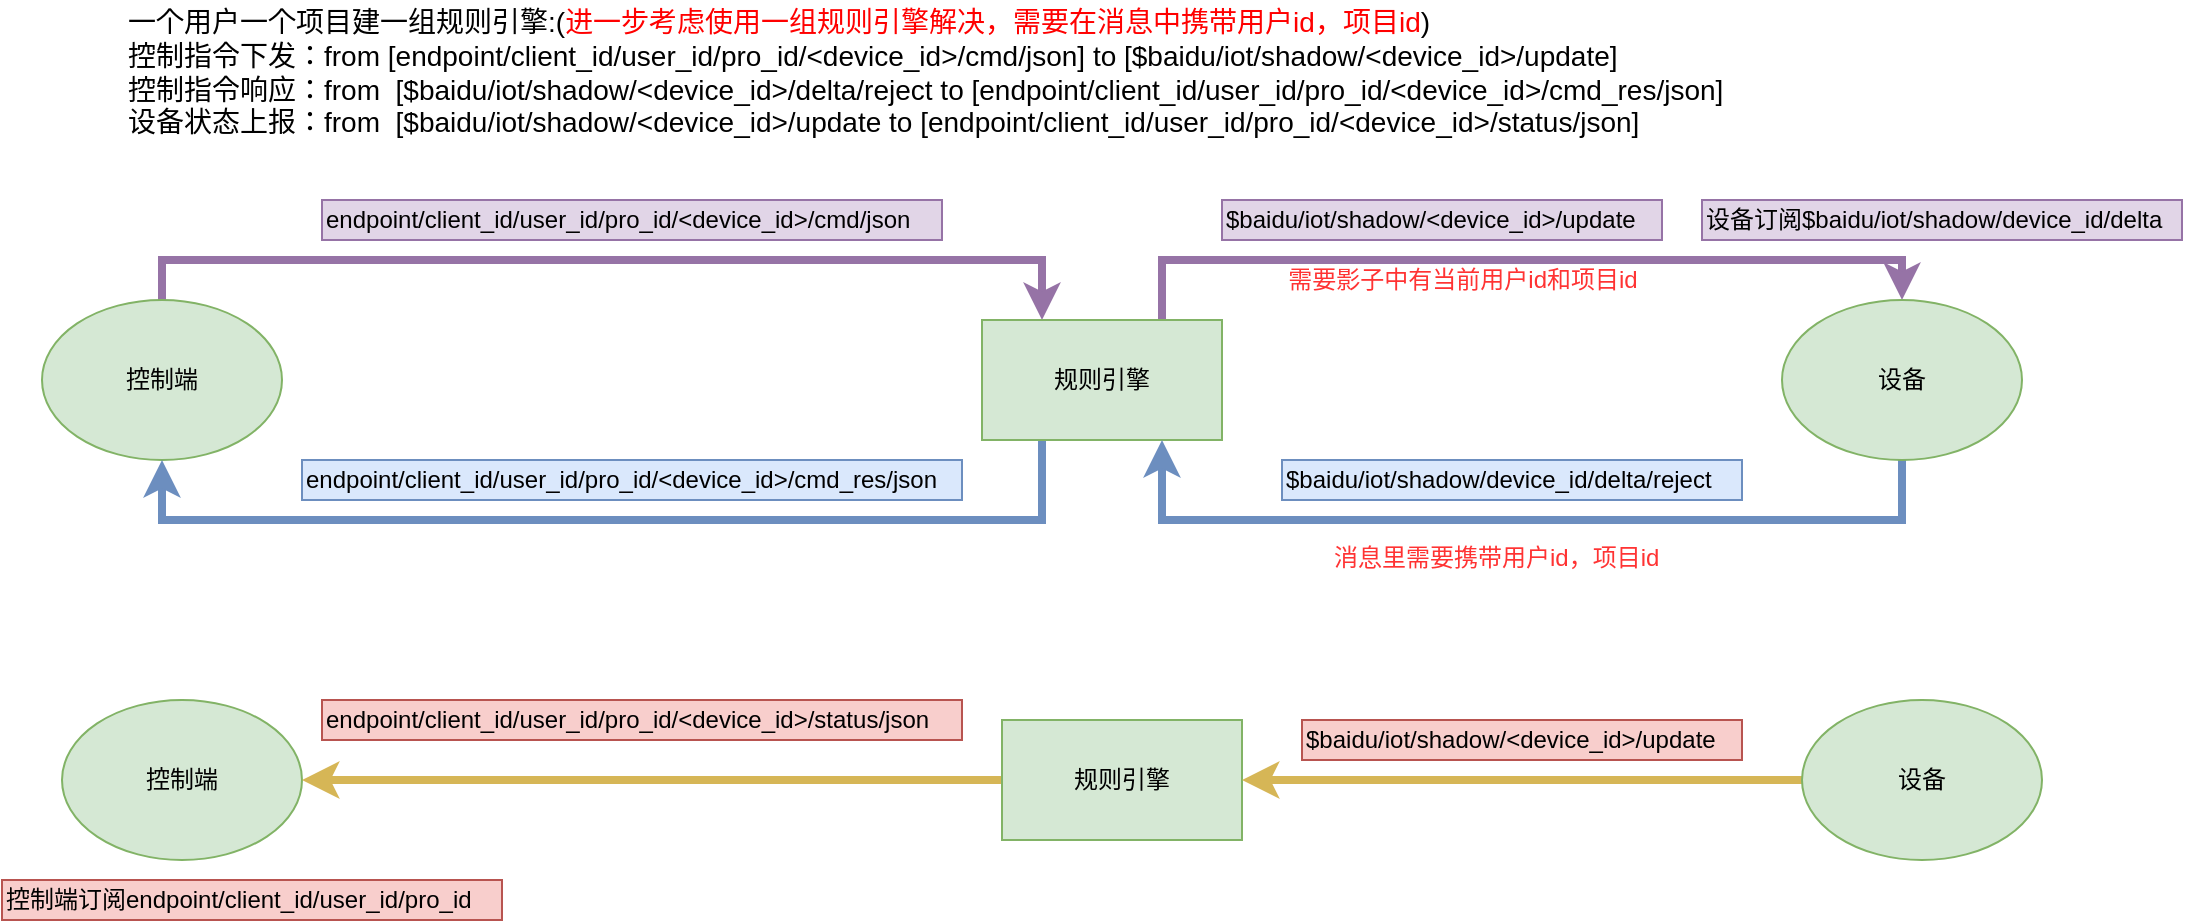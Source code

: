 <mxfile version="11.3.1" type="github" pages="1"><diagram id="oSNV_OeE-grEnj8GVJay" name="Page-1"><mxGraphModel dx="2341" dy="726" grid="1" gridSize="10" guides="1" tooltips="1" connect="1" arrows="1" fold="1" page="1" pageScale="1" pageWidth="1169" pageHeight="1654" math="0" shadow="0"><root><mxCell id="0"/><mxCell id="1" parent="0"/><mxCell id="INDP7KYcK6dzvd5vKrnk-13" style="edgeStyle=orthogonalEdgeStyle;rounded=0;orthogonalLoop=1;jettySize=auto;html=1;entryX=0.25;entryY=0;entryDx=0;entryDy=0;fillColor=#e1d5e7;strokeColor=#9673a6;strokeWidth=4;" edge="1" parent="1" source="INDP7KYcK6dzvd5vKrnk-1" target="INDP7KYcK6dzvd5vKrnk-3"><mxGeometry relative="1" as="geometry"><Array as="points"><mxPoint x="-90" y="180"/><mxPoint x="350" y="180"/></Array></mxGeometry></mxCell><mxCell id="INDP7KYcK6dzvd5vKrnk-1" value="控制端" style="ellipse;whiteSpace=wrap;html=1;fillColor=#d5e8d4;strokeColor=#82b366;" vertex="1" parent="1"><mxGeometry x="-150" y="200" width="120" height="80" as="geometry"/></mxCell><mxCell id="INDP7KYcK6dzvd5vKrnk-14" style="edgeStyle=orthogonalEdgeStyle;rounded=0;orthogonalLoop=1;jettySize=auto;html=1;exitX=0.75;exitY=0;exitDx=0;exitDy=0;entryX=0.5;entryY=0;entryDx=0;entryDy=0;fillColor=#e1d5e7;strokeColor=#9673a6;strokeWidth=4;" edge="1" parent="1" source="INDP7KYcK6dzvd5vKrnk-3" target="INDP7KYcK6dzvd5vKrnk-4"><mxGeometry relative="1" as="geometry"/></mxCell><mxCell id="INDP7KYcK6dzvd5vKrnk-20" value="需要影子中有当前用户id和项目id" style="text;html=1;resizable=0;points=[];align=center;verticalAlign=middle;labelBackgroundColor=#ffffff;fontColor=#FF3333;" vertex="1" connectable="0" parent="INDP7KYcK6dzvd5vKrnk-14"><mxGeometry x="-0.467" y="-5" relative="1" as="geometry"><mxPoint x="68" y="5" as="offset"/></mxGeometry></mxCell><mxCell id="INDP7KYcK6dzvd5vKrnk-16" style="edgeStyle=orthogonalEdgeStyle;rounded=0;orthogonalLoop=1;jettySize=auto;html=1;exitX=0.25;exitY=1;exitDx=0;exitDy=0;entryX=0.5;entryY=1;entryDx=0;entryDy=0;strokeWidth=4;fillColor=#dae8fc;strokeColor=#6c8ebf;" edge="1" parent="1" source="INDP7KYcK6dzvd5vKrnk-3" target="INDP7KYcK6dzvd5vKrnk-1"><mxGeometry relative="1" as="geometry"><Array as="points"><mxPoint x="350" y="310"/><mxPoint x="-90" y="310"/></Array></mxGeometry></mxCell><mxCell id="INDP7KYcK6dzvd5vKrnk-3" value="规则引擎" style="rounded=0;whiteSpace=wrap;html=1;fillColor=#d5e8d4;strokeColor=#82b366;" vertex="1" parent="1"><mxGeometry x="320" y="210" width="120" height="60" as="geometry"/></mxCell><mxCell id="INDP7KYcK6dzvd5vKrnk-11" style="edgeStyle=orthogonalEdgeStyle;rounded=0;orthogonalLoop=1;jettySize=auto;html=1;entryX=0.75;entryY=1;entryDx=0;entryDy=0;fillColor=#dae8fc;strokeColor=#6c8ebf;strokeWidth=4;" edge="1" parent="1" source="INDP7KYcK6dzvd5vKrnk-4" target="INDP7KYcK6dzvd5vKrnk-3"><mxGeometry relative="1" as="geometry"><Array as="points"><mxPoint x="780" y="310"/><mxPoint x="410" y="310"/></Array></mxGeometry></mxCell><mxCell id="INDP7KYcK6dzvd5vKrnk-4" value="设备" style="ellipse;whiteSpace=wrap;html=1;fillColor=#d5e8d4;strokeColor=#82b366;" vertex="1" parent="1"><mxGeometry x="720" y="200" width="120" height="80" as="geometry"/></mxCell><mxCell id="INDP7KYcK6dzvd5vKrnk-6" value="endpoint/client_id/user_id/pro_id/&amp;lt;device_id&amp;gt;/cmd/json" style="text;html=1;resizable=0;points=[];autosize=1;align=left;verticalAlign=top;spacingTop=-4;fillColor=#e1d5e7;strokeColor=#9673a6;" vertex="1" parent="1"><mxGeometry x="-10" y="150" width="310" height="20" as="geometry"/></mxCell><mxCell id="INDP7KYcK6dzvd5vKrnk-9" value="$baidu/iot/shadow/&amp;lt;device_id&amp;gt;/update" style="text;html=1;resizable=0;points=[];autosize=1;align=left;verticalAlign=top;spacingTop=-4;fillColor=#e1d5e7;strokeColor=#9673a6;" vertex="1" parent="1"><mxGeometry x="440" y="150" width="220" height="20" as="geometry"/></mxCell><mxCell id="INDP7KYcK6dzvd5vKrnk-10" value="设备订阅$baidu/iot/shadow/device_id/delta" style="text;html=1;resizable=0;points=[];autosize=1;align=left;verticalAlign=top;spacingTop=-4;fillColor=#e1d5e7;strokeColor=#9673a6;" vertex="1" parent="1"><mxGeometry x="680" y="150" width="240" height="20" as="geometry"/></mxCell><mxCell id="INDP7KYcK6dzvd5vKrnk-15" value="$baidu/iot/shadow/device_id/delta/reject" style="text;html=1;resizable=0;points=[];autosize=1;align=left;verticalAlign=top;spacingTop=-4;fillColor=#dae8fc;strokeColor=#6c8ebf;" vertex="1" parent="1"><mxGeometry x="470" y="280" width="230" height="20" as="geometry"/></mxCell><mxCell id="INDP7KYcK6dzvd5vKrnk-19" value="一个用户一个项目建一组规则引擎:(&lt;font color=&quot;#ff0000&quot;&gt;进一步考虑使用一组规则引擎解决，需要在消息中携带用户id，项目id&lt;/font&gt;)&lt;br style=&quot;font-size: 14px&quot;&gt;控制指令下发：from [endpoint/client_id/user_id/pro_id/&amp;lt;device_id&amp;gt;/cmd/json] to [$baidu/iot/shadow/&amp;lt;device_id&amp;gt;/update]&lt;br style=&quot;font-size: 14px&quot;&gt;控制指令响应：from&amp;nbsp;&amp;nbsp;[$baidu/iot/shadow/&amp;lt;device_id&amp;gt;/delta/reject to [endpoint/client_id/user_id/pro_id/&amp;lt;device_id&amp;gt;/cmd_res/json]&lt;br style=&quot;font-size: 14px&quot;&gt;设备状态上报：from&amp;nbsp;&amp;nbsp;[$baidu/iot/shadow/&amp;lt;device_id&amp;gt;/update to [endpoint/client_id/user_id/pro_id/&amp;lt;device_id&amp;gt;/status/json]" style="text;html=1;resizable=0;points=[];autosize=1;align=left;verticalAlign=top;spacingTop=-4;fontSize=14;" vertex="1" parent="1"><mxGeometry x="-109" y="50" width="810" height="70" as="geometry"/></mxCell><mxCell id="INDP7KYcK6dzvd5vKrnk-21" value="endpoint/client_id/user_id/pro_id/&amp;lt;device_id&amp;gt;/cmd_res/json" style="text;html=1;resizable=0;points=[];autosize=1;align=left;verticalAlign=top;spacingTop=-4;fillColor=#dae8fc;strokeColor=#6c8ebf;" vertex="1" parent="1"><mxGeometry x="-20" y="280" width="330" height="20" as="geometry"/></mxCell><mxCell id="INDP7KYcK6dzvd5vKrnk-22" value="控制端" style="ellipse;whiteSpace=wrap;html=1;fillColor=#d5e8d4;strokeColor=#82b366;" vertex="1" parent="1"><mxGeometry x="-140" y="400" width="120" height="80" as="geometry"/></mxCell><mxCell id="INDP7KYcK6dzvd5vKrnk-26" value="" style="edgeStyle=orthogonalEdgeStyle;rounded=0;orthogonalLoop=1;jettySize=auto;html=1;strokeWidth=4;fontColor=#FF3333;entryX=1;entryY=0.5;entryDx=0;entryDy=0;fillColor=#fff2cc;strokeColor=#d6b656;" edge="1" parent="1" source="INDP7KYcK6dzvd5vKrnk-23" target="INDP7KYcK6dzvd5vKrnk-22"><mxGeometry relative="1" as="geometry"><mxPoint x="250" y="440" as="targetPoint"/></mxGeometry></mxCell><mxCell id="INDP7KYcK6dzvd5vKrnk-23" value="规则引擎" style="rounded=0;whiteSpace=wrap;html=1;fillColor=#d5e8d4;strokeColor=#82b366;" vertex="1" parent="1"><mxGeometry x="330" y="410" width="120" height="60" as="geometry"/></mxCell><mxCell id="INDP7KYcK6dzvd5vKrnk-27" style="edgeStyle=orthogonalEdgeStyle;rounded=0;orthogonalLoop=1;jettySize=auto;html=1;entryX=1;entryY=0.5;entryDx=0;entryDy=0;strokeWidth=4;fontColor=#FF3333;fillColor=#fff2cc;strokeColor=#d6b656;" edge="1" parent="1" source="INDP7KYcK6dzvd5vKrnk-24" target="INDP7KYcK6dzvd5vKrnk-23"><mxGeometry relative="1" as="geometry"/></mxCell><mxCell id="INDP7KYcK6dzvd5vKrnk-24" value="设备" style="ellipse;whiteSpace=wrap;html=1;fillColor=#d5e8d4;strokeColor=#82b366;" vertex="1" parent="1"><mxGeometry x="730" y="400" width="120" height="80" as="geometry"/></mxCell><mxCell id="INDP7KYcK6dzvd5vKrnk-29" value="$baidu/iot/shadow/&amp;lt;device_id&amp;gt;/update" style="text;html=1;resizable=0;points=[];autosize=1;align=left;verticalAlign=top;spacingTop=-4;fillColor=#f8cecc;strokeColor=#b85450;" vertex="1" parent="1"><mxGeometry x="480" y="410" width="220" height="20" as="geometry"/></mxCell><mxCell id="INDP7KYcK6dzvd5vKrnk-31" value="消息里需要携带用户id，项目id" style="text;html=1;resizable=0;points=[];autosize=1;align=left;verticalAlign=top;spacingTop=-4;fontColor=#FF3333;" vertex="1" parent="1"><mxGeometry x="494" y="319" width="180" height="20" as="geometry"/></mxCell><mxCell id="INDP7KYcK6dzvd5vKrnk-32" value="endpoint/client_id/user_id/pro_id/&amp;lt;device_id&amp;gt;/status/json" style="text;html=1;resizable=0;points=[];autosize=1;align=left;verticalAlign=top;spacingTop=-4;fillColor=#f8cecc;strokeColor=#b85450;" vertex="1" parent="1"><mxGeometry x="-10" y="400" width="320" height="20" as="geometry"/></mxCell><mxCell id="INDP7KYcK6dzvd5vKrnk-34" value="控制端订阅endpoint/client_id/user_id/pro_id" style="text;html=1;resizable=0;points=[];autosize=1;align=left;verticalAlign=top;spacingTop=-4;fillColor=#f8cecc;strokeColor=#b85450;" vertex="1" parent="1"><mxGeometry x="-170" y="490" width="250" height="20" as="geometry"/></mxCell></root></mxGraphModel></diagram></mxfile>
